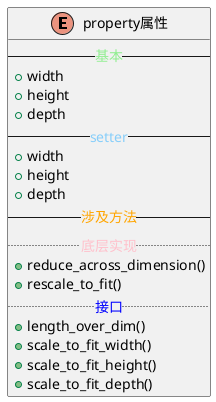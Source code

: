 @startuml 05property属性
enum property as "property属性"{
    --<color:lightgreen>基本--
    + width
    + height
    + depth
    --<color:lightskyblue>setter--
    + width
    + height
    + depth
    --<color:orange>涉及方法--
    ..<color:pink>底层实现..
    + reduce_across_dimension()
    + rescale_to_fit()
    ..<color:blue>接口..
    + length_over_dim()
    + scale_to_fit_width()
    + scale_to_fit_height()
    + scale_to_fit_depth()
}
exception rescale as "rescale_to_fit方法"{
    ==<color:purple>当前方法==
    + scale()
    + stretch()
    --<color:coral>scale中包含方法--
    --<color:lightpink>stretch中包含方法--
    + apply_points_function_about_point()
    __apply_points_function_about_point中包含方法__
    + 
}
remove rescale
' 写着写着发现函数调用的有些多啊...注释掉,换个方式写写
@enduml
